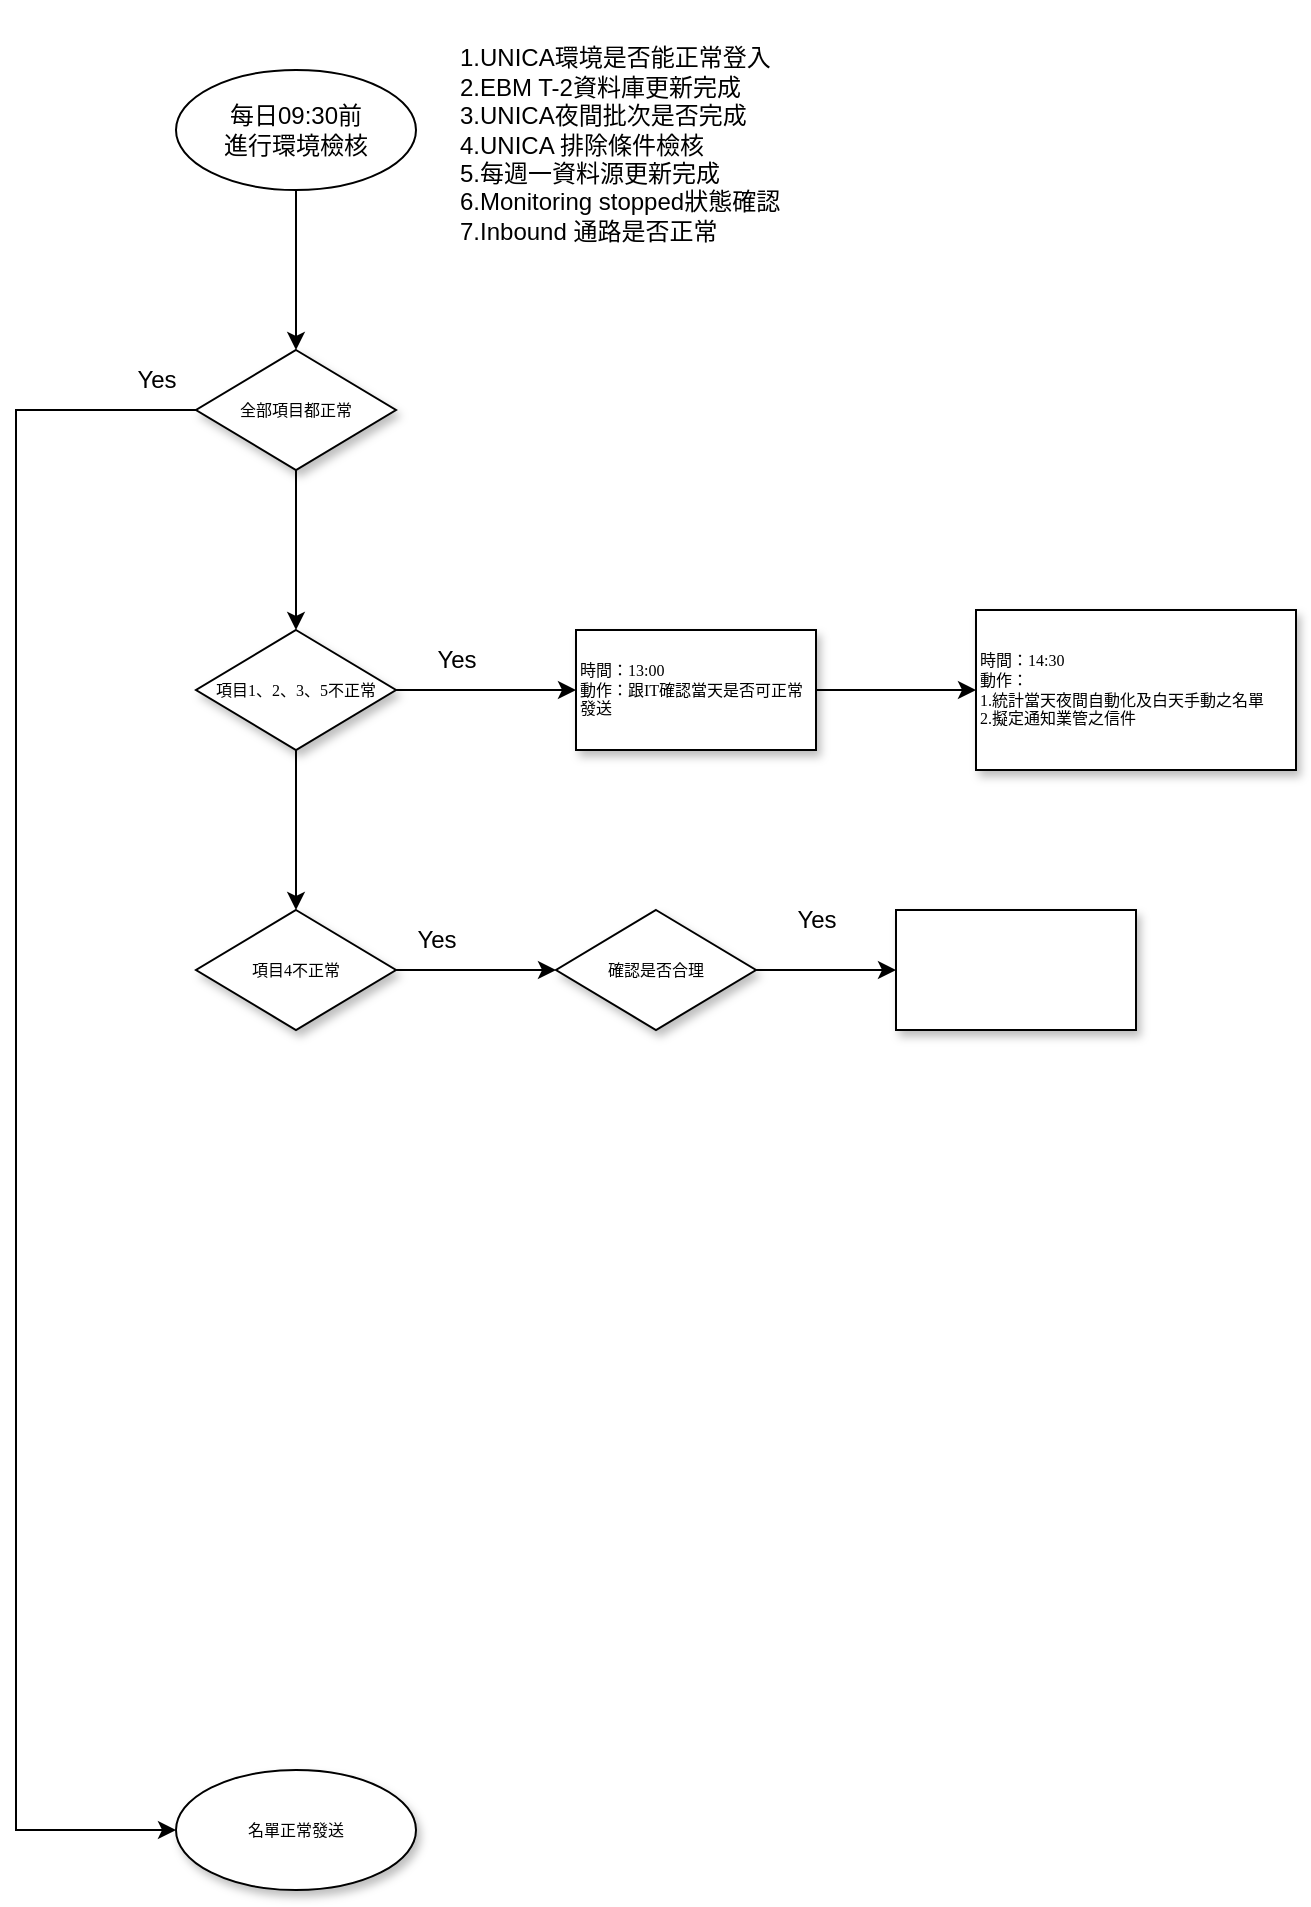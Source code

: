 <mxfile version="20.0.3" type="github">
  <diagram name="Page-1" id="edf60f1a-56cd-e834-aa8a-f176f3a09ee4">
    <mxGraphModel dx="1408" dy="692" grid="1" gridSize="10" guides="1" tooltips="1" connect="1" arrows="1" fold="1" page="1" pageScale="1" pageWidth="1600" pageHeight="900" background="none" math="0" shadow="0">
      <root>
        <mxCell id="0" />
        <mxCell id="1" parent="0" />
        <mxCell id="rSqbwyXY5E-z53X81SUt-7" value="" style="edgeStyle=orthogonalEdgeStyle;rounded=0;orthogonalLoop=1;jettySize=auto;html=1;fontSize=12;" edge="1" parent="1" source="60e70716793133e9-5" target="rSqbwyXY5E-z53X81SUt-6">
          <mxGeometry relative="1" as="geometry" />
        </mxCell>
        <mxCell id="rSqbwyXY5E-z53X81SUt-25" style="edgeStyle=orthogonalEdgeStyle;rounded=0;orthogonalLoop=1;jettySize=auto;html=1;entryX=0;entryY=0.5;entryDx=0;entryDy=0;fontSize=12;" edge="1" parent="1" source="60e70716793133e9-5" target="rSqbwyXY5E-z53X81SUt-22">
          <mxGeometry relative="1" as="geometry">
            <Array as="points">
              <mxPoint x="110" y="250" />
              <mxPoint x="110" y="960" />
            </Array>
          </mxGeometry>
        </mxCell>
        <mxCell id="60e70716793133e9-5" value="全部項目都正常" style="rhombus;whiteSpace=wrap;html=1;rounded=0;shadow=1;labelBackgroundColor=none;strokeWidth=1;fontFamily=Verdana;fontSize=8;align=center;" parent="1" vertex="1">
          <mxGeometry x="200" y="220" width="100" height="60" as="geometry" />
        </mxCell>
        <mxCell id="rSqbwyXY5E-z53X81SUt-2" style="edgeStyle=orthogonalEdgeStyle;rounded=0;orthogonalLoop=1;jettySize=auto;html=1;entryX=0.5;entryY=0;entryDx=0;entryDy=0;" edge="1" parent="1" source="rSqbwyXY5E-z53X81SUt-1" target="60e70716793133e9-5">
          <mxGeometry relative="1" as="geometry" />
        </mxCell>
        <mxCell id="rSqbwyXY5E-z53X81SUt-1" value="每日09:30前&lt;br&gt;進行環境檢核" style="ellipse;whiteSpace=wrap;html=1;" vertex="1" parent="1">
          <mxGeometry x="190" y="80" width="120" height="60" as="geometry" />
        </mxCell>
        <mxCell id="rSqbwyXY5E-z53X81SUt-3" value="&lt;div&gt;&lt;font style=&quot;font-size: 12px;&quot;&gt;&lt;br&gt;&lt;/font&gt;&lt;/div&gt;&lt;div&gt;&lt;font style=&quot;font-size: 12px;&quot;&gt;1.UNICA環境是否能正常登入&lt;/font&gt;&lt;/div&gt;&lt;div&gt;&lt;font style=&quot;font-size: 12px;&quot;&gt;2.EBM T-2資料庫更新完成&lt;/font&gt;&lt;/div&gt;&lt;div&gt;&lt;font style=&quot;font-size: 12px;&quot;&gt;3.UNICA夜間批次是否完成&lt;/font&gt;&lt;/div&gt;&lt;div&gt;&lt;font style=&quot;font-size: 12px;&quot;&gt;4.UNICA 排除條件檢核&lt;/font&gt;&lt;/div&gt;&lt;div&gt;&lt;font style=&quot;font-size: 12px;&quot;&gt;5.每週一資料源更新完成&lt;/font&gt;&lt;/div&gt;&lt;div&gt;&lt;font style=&quot;font-size: 12px;&quot;&gt;6.Monitoring stopped狀態確認&lt;/font&gt;&lt;/div&gt;&lt;div&gt;&lt;font style=&quot;font-size: 12px;&quot;&gt;7.Inbound 通路是否正常&lt;/font&gt;&lt;/div&gt;" style="text;html=1;resizable=0;autosize=1;align=left;verticalAlign=middle;points=[];fillColor=none;strokeColor=none;rounded=0;strokeWidth=12;" vertex="1" parent="1">
          <mxGeometry x="330" y="45" width="180" height="130" as="geometry" />
        </mxCell>
        <mxCell id="rSqbwyXY5E-z53X81SUt-10" value="" style="edgeStyle=orthogonalEdgeStyle;rounded=0;orthogonalLoop=1;jettySize=auto;html=1;fontSize=12;" edge="1" parent="1" source="rSqbwyXY5E-z53X81SUt-6" target="rSqbwyXY5E-z53X81SUt-9">
          <mxGeometry relative="1" as="geometry" />
        </mxCell>
        <mxCell id="rSqbwyXY5E-z53X81SUt-15" value="" style="edgeStyle=orthogonalEdgeStyle;rounded=0;orthogonalLoop=1;jettySize=auto;html=1;fontSize=12;" edge="1" parent="1" source="rSqbwyXY5E-z53X81SUt-6" target="rSqbwyXY5E-z53X81SUt-14">
          <mxGeometry relative="1" as="geometry" />
        </mxCell>
        <mxCell id="rSqbwyXY5E-z53X81SUt-6" value="項目1、2、3、5不正常" style="rhombus;whiteSpace=wrap;html=1;rounded=0;shadow=1;labelBackgroundColor=none;strokeWidth=1;fontFamily=Verdana;fontSize=8;align=center;" vertex="1" parent="1">
          <mxGeometry x="200" y="360" width="100" height="60" as="geometry" />
        </mxCell>
        <mxCell id="rSqbwyXY5E-z53X81SUt-27" value="" style="edgeStyle=orthogonalEdgeStyle;rounded=0;orthogonalLoop=1;jettySize=auto;html=1;fontSize=12;" edge="1" parent="1" source="rSqbwyXY5E-z53X81SUt-9" target="rSqbwyXY5E-z53X81SUt-26">
          <mxGeometry relative="1" as="geometry" />
        </mxCell>
        <mxCell id="rSqbwyXY5E-z53X81SUt-9" value="&lt;div&gt;&lt;span style=&quot;font-size: 8px;&quot;&gt;時間：13:00&lt;/span&gt;&lt;/div&gt;&lt;div&gt;&lt;span style=&quot;font-size: 8px;&quot;&gt;動作：跟IT確認當天是否可正常發送&lt;/span&gt;&lt;/div&gt;" style="whiteSpace=wrap;html=1;fontSize=8;fontFamily=Verdana;rounded=0;shadow=1;labelBackgroundColor=none;strokeWidth=1;align=left;" vertex="1" parent="1">
          <mxGeometry x="390" y="360" width="120" height="60" as="geometry" />
        </mxCell>
        <mxCell id="rSqbwyXY5E-z53X81SUt-13" value="Yes" style="text;html=1;resizable=0;autosize=1;align=center;verticalAlign=middle;points=[];fillColor=none;strokeColor=none;rounded=0;fontSize=12;" vertex="1" parent="1">
          <mxGeometry x="310" y="360" width="40" height="30" as="geometry" />
        </mxCell>
        <mxCell id="rSqbwyXY5E-z53X81SUt-17" value="" style="edgeStyle=orthogonalEdgeStyle;rounded=0;orthogonalLoop=1;jettySize=auto;html=1;fontSize=12;" edge="1" parent="1" source="rSqbwyXY5E-z53X81SUt-14" target="rSqbwyXY5E-z53X81SUt-16">
          <mxGeometry relative="1" as="geometry" />
        </mxCell>
        <mxCell id="rSqbwyXY5E-z53X81SUt-14" value="項目4不正常" style="rhombus;whiteSpace=wrap;html=1;rounded=0;shadow=1;labelBackgroundColor=none;strokeWidth=1;fontFamily=Verdana;fontSize=8;align=center;" vertex="1" parent="1">
          <mxGeometry x="200" y="500" width="100" height="60" as="geometry" />
        </mxCell>
        <mxCell id="rSqbwyXY5E-z53X81SUt-20" value="" style="edgeStyle=orthogonalEdgeStyle;rounded=0;orthogonalLoop=1;jettySize=auto;html=1;fontSize=12;" edge="1" parent="1" source="rSqbwyXY5E-z53X81SUt-16" target="rSqbwyXY5E-z53X81SUt-19">
          <mxGeometry relative="1" as="geometry" />
        </mxCell>
        <mxCell id="rSqbwyXY5E-z53X81SUt-16" value="確認是否合理" style="rhombus;whiteSpace=wrap;html=1;rounded=0;shadow=1;labelBackgroundColor=none;strokeWidth=1;fontFamily=Verdana;fontSize=8;align=center;" vertex="1" parent="1">
          <mxGeometry x="380" y="500" width="100" height="60" as="geometry" />
        </mxCell>
        <mxCell id="rSqbwyXY5E-z53X81SUt-18" value="Yes" style="text;html=1;resizable=0;autosize=1;align=center;verticalAlign=middle;points=[];fillColor=none;strokeColor=none;rounded=0;fontSize=12;" vertex="1" parent="1">
          <mxGeometry x="300" y="500" width="40" height="30" as="geometry" />
        </mxCell>
        <mxCell id="rSqbwyXY5E-z53X81SUt-19" value="" style="whiteSpace=wrap;html=1;fontSize=8;fontFamily=Verdana;rounded=0;shadow=1;labelBackgroundColor=none;strokeWidth=1;" vertex="1" parent="1">
          <mxGeometry x="550" y="500" width="120" height="60" as="geometry" />
        </mxCell>
        <mxCell id="rSqbwyXY5E-z53X81SUt-21" value="Yes" style="text;html=1;resizable=0;autosize=1;align=center;verticalAlign=middle;points=[];fillColor=none;strokeColor=none;rounded=0;fontSize=12;" vertex="1" parent="1">
          <mxGeometry x="490" y="490" width="40" height="30" as="geometry" />
        </mxCell>
        <mxCell id="rSqbwyXY5E-z53X81SUt-22" value="名單正常發送" style="ellipse;whiteSpace=wrap;html=1;fontSize=8;fontFamily=Verdana;rounded=0;shadow=1;labelBackgroundColor=none;strokeWidth=1;" vertex="1" parent="1">
          <mxGeometry x="190" y="930" width="120" height="60" as="geometry" />
        </mxCell>
        <mxCell id="rSqbwyXY5E-z53X81SUt-24" value="Yes" style="text;html=1;resizable=0;autosize=1;align=center;verticalAlign=middle;points=[];fillColor=none;strokeColor=none;rounded=0;fontSize=12;" vertex="1" parent="1">
          <mxGeometry x="160" y="220" width="40" height="30" as="geometry" />
        </mxCell>
        <mxCell id="rSqbwyXY5E-z53X81SUt-26" value="&lt;div&gt;&lt;span style=&quot;font-size: 8px;&quot;&gt;時間：14:30&lt;/span&gt;&lt;/div&gt;&lt;div&gt;&lt;span style=&quot;font-size: 8px;&quot;&gt;動作：&lt;/span&gt;&lt;/div&gt;&lt;div&gt;&lt;span style=&quot;font-size: 8px;&quot;&gt;1.統計當天夜間自動化及白天手動之名單&lt;/span&gt;&lt;/div&gt;&lt;div&gt;&lt;span style=&quot;font-size: 8px;&quot;&gt;2.擬定通知業管之信件&lt;/span&gt;&lt;/div&gt;" style="whiteSpace=wrap;html=1;fontSize=8;fontFamily=Verdana;rounded=0;shadow=1;labelBackgroundColor=none;strokeWidth=1;align=left;" vertex="1" parent="1">
          <mxGeometry x="590" y="350" width="160" height="80" as="geometry" />
        </mxCell>
      </root>
    </mxGraphModel>
  </diagram>
</mxfile>
